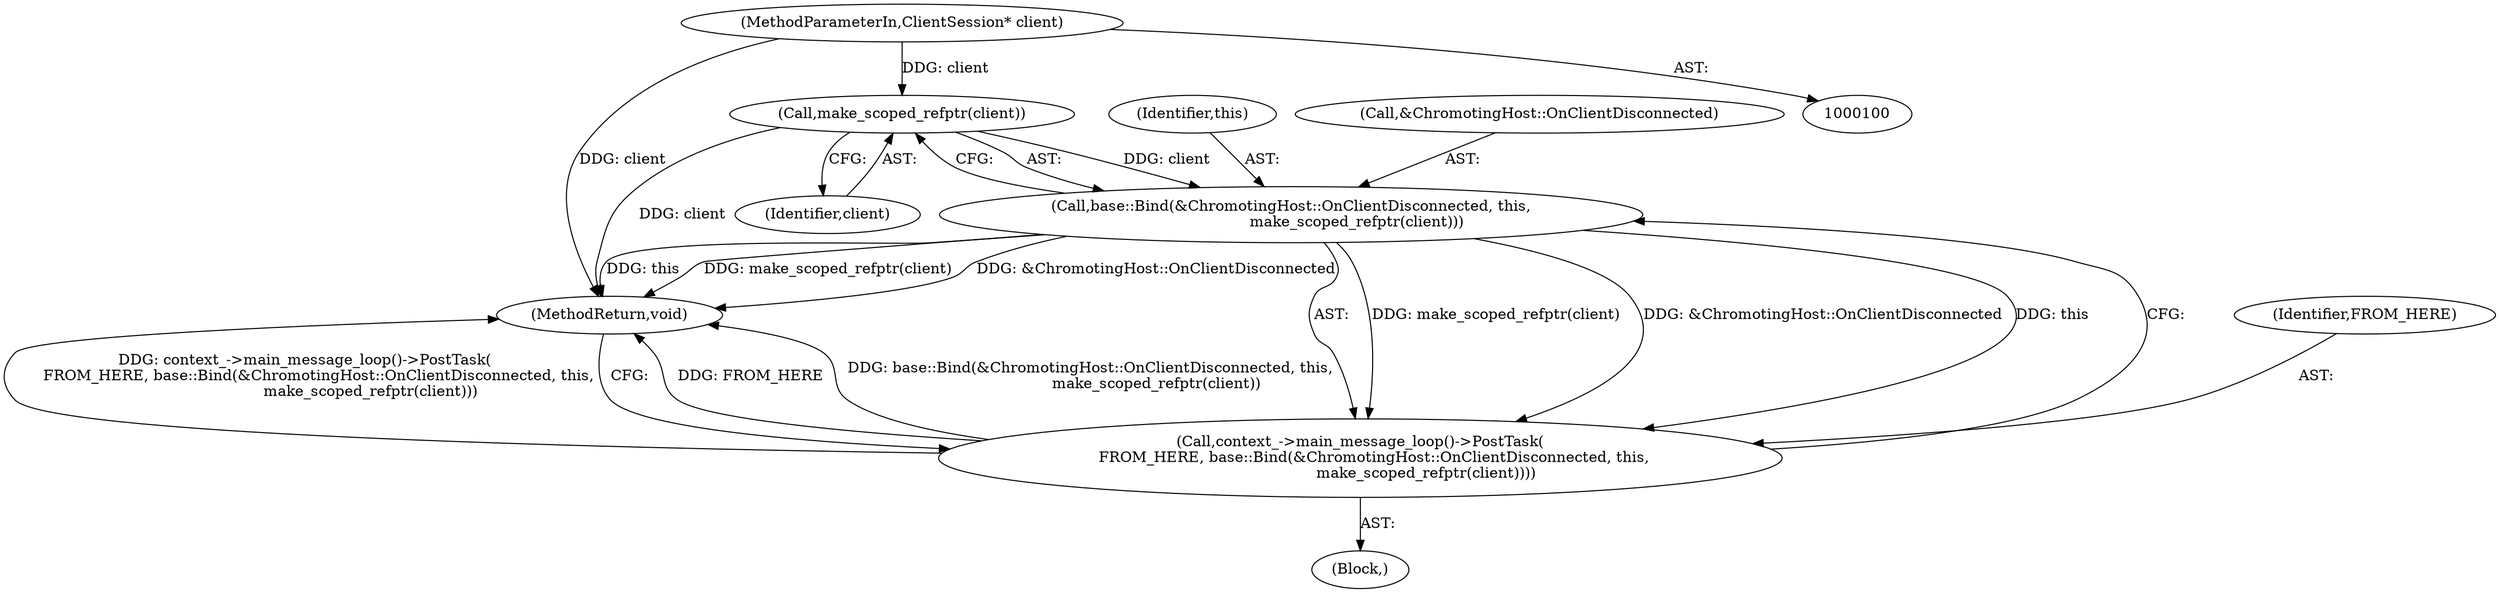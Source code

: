 digraph "1_Chrome_a46bcef82b29d30836a0f26226e3d4aca4fa9612_7@pointer" {
"1000101" [label="(MethodParameterIn,ClientSession* client)"];
"1000115" [label="(Call,make_scoped_refptr(client))"];
"1000111" [label="(Call,base::Bind(&ChromotingHost::OnClientDisconnected, this,\n                            make_scoped_refptr(client)))"];
"1000109" [label="(Call,context_->main_message_loop()->PostTask(\n      FROM_HERE, base::Bind(&ChromotingHost::OnClientDisconnected, this,\n                            make_scoped_refptr(client))))"];
"1000109" [label="(Call,context_->main_message_loop()->PostTask(\n      FROM_HERE, base::Bind(&ChromotingHost::OnClientDisconnected, this,\n                            make_scoped_refptr(client))))"];
"1000110" [label="(Identifier,FROM_HERE)"];
"1000114" [label="(Identifier,this)"];
"1000111" [label="(Call,base::Bind(&ChromotingHost::OnClientDisconnected, this,\n                            make_scoped_refptr(client)))"];
"1000115" [label="(Call,make_scoped_refptr(client))"];
"1000116" [label="(Identifier,client)"];
"1000101" [label="(MethodParameterIn,ClientSession* client)"];
"1000112" [label="(Call,&ChromotingHost::OnClientDisconnected)"];
"1000117" [label="(MethodReturn,void)"];
"1000102" [label="(Block,)"];
"1000101" -> "1000100"  [label="AST: "];
"1000101" -> "1000117"  [label="DDG: client"];
"1000101" -> "1000115"  [label="DDG: client"];
"1000115" -> "1000111"  [label="AST: "];
"1000115" -> "1000116"  [label="CFG: "];
"1000116" -> "1000115"  [label="AST: "];
"1000111" -> "1000115"  [label="CFG: "];
"1000115" -> "1000117"  [label="DDG: client"];
"1000115" -> "1000111"  [label="DDG: client"];
"1000111" -> "1000109"  [label="AST: "];
"1000112" -> "1000111"  [label="AST: "];
"1000114" -> "1000111"  [label="AST: "];
"1000109" -> "1000111"  [label="CFG: "];
"1000111" -> "1000117"  [label="DDG: this"];
"1000111" -> "1000117"  [label="DDG: make_scoped_refptr(client)"];
"1000111" -> "1000117"  [label="DDG: &ChromotingHost::OnClientDisconnected"];
"1000111" -> "1000109"  [label="DDG: &ChromotingHost::OnClientDisconnected"];
"1000111" -> "1000109"  [label="DDG: this"];
"1000111" -> "1000109"  [label="DDG: make_scoped_refptr(client)"];
"1000109" -> "1000102"  [label="AST: "];
"1000110" -> "1000109"  [label="AST: "];
"1000117" -> "1000109"  [label="CFG: "];
"1000109" -> "1000117"  [label="DDG: FROM_HERE"];
"1000109" -> "1000117"  [label="DDG: base::Bind(&ChromotingHost::OnClientDisconnected, this,\n                            make_scoped_refptr(client))"];
"1000109" -> "1000117"  [label="DDG: context_->main_message_loop()->PostTask(\n      FROM_HERE, base::Bind(&ChromotingHost::OnClientDisconnected, this,\n                            make_scoped_refptr(client)))"];
}
